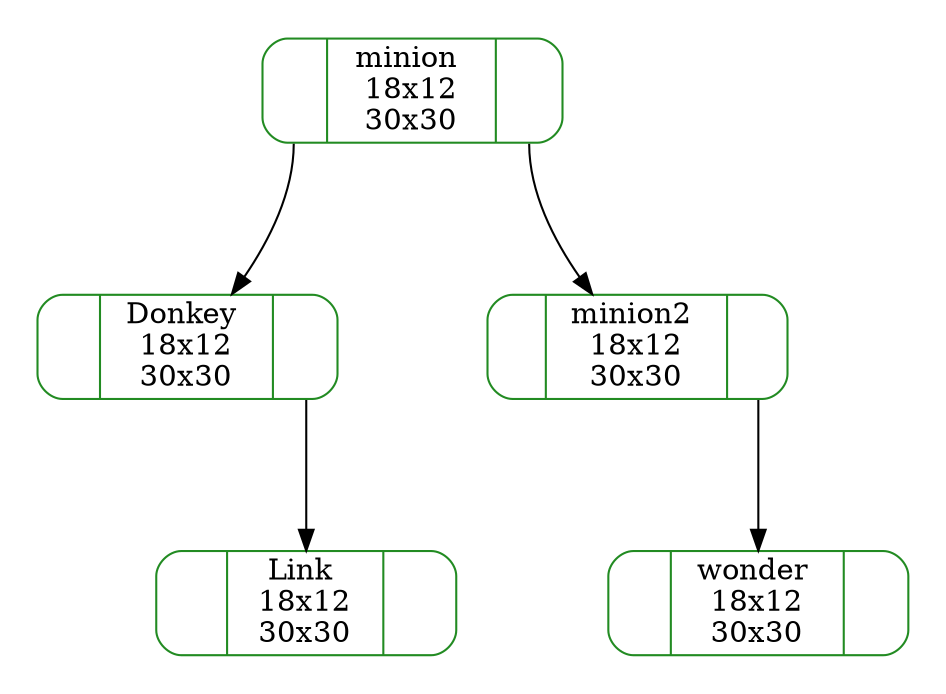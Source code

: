 digraph arbolBinario
{
    rankdir=TB;
    graph [pad=".25", ranksep="1.0", nodesep="1"];
    node [shape=record, style = rounded, color = forestgreen];
    node [width = 2, height = 0.7, fixedsize="true"];
    //Nodes and links creation
    ndminion[label="<left> | minion \n18x12\n30x30 | <right>"];
    //Links ndminion
    ndminion : left->ndDonkey
    ndminion : right->ndminion2
    ndDonkey[label="<left> | Donkey \n18x12\n30x30 | <right>"];
    //Links ndDonkey
    ndDonkey : right->ndLink
    ndLink[label="<left> | Link \n18x12\n30x30 | <right>"];
    //Links ndLink
    ndminion2[label="<left> | minion2 \n18x12\n30x30 | <right>"];
    //Links ndminion2
    ndminion2 : right->ndwonder
    ndwonder[label="<left> | wonder \n18x12\n30x30 | <right>"];
    //Links ndwonder
}